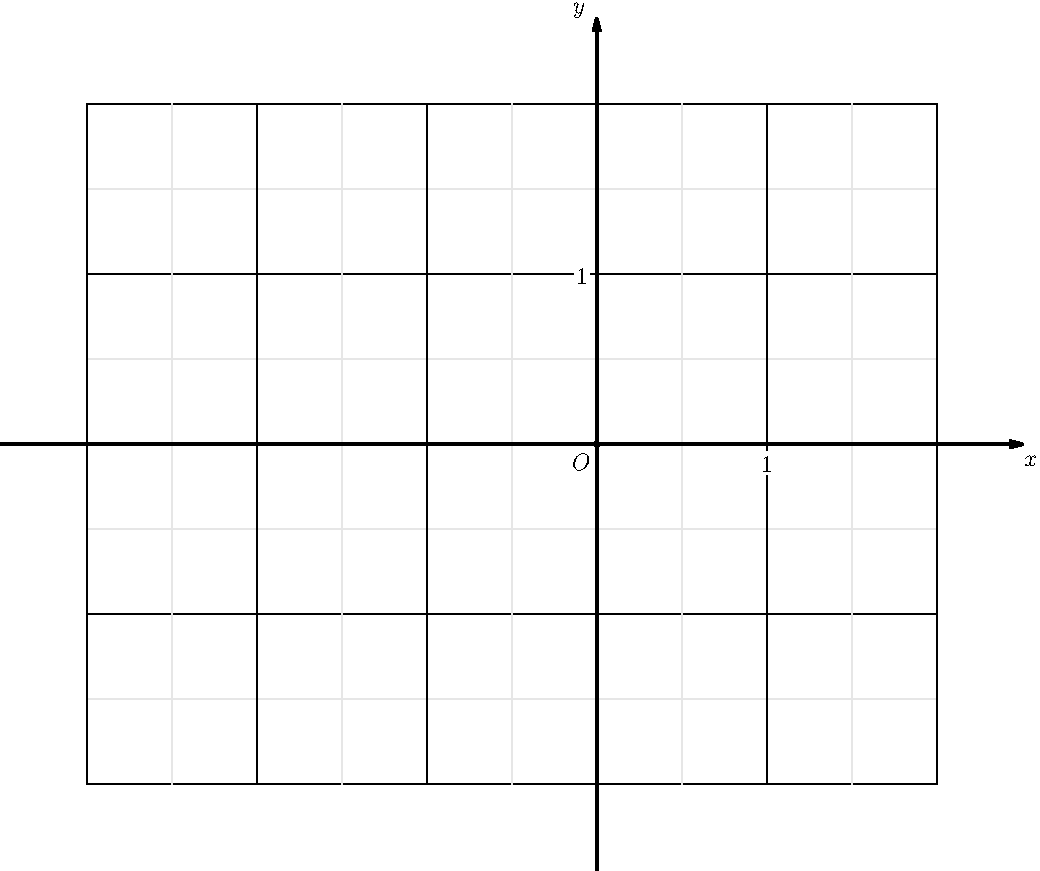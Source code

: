 import graph;
unitsize(3cm);

xlimits( -3, 2);
ylimits( -2, 2);
xaxis(BottomTop, Ticks("%",extend=true, ptick=lightgrey));
yaxis(LeftRight, Ticks("%",extend=true, ptick=lightgrey));
xequals(Label("$y$",align=2NW),0,ymin=-2.5, ymax=2.5, p=linewidth(1.5pt), Arrow(2mm));
yequals(Label("$x$",align=2SE),0,xmin=-3.5, xmax=2.5, p=linewidth(1.5pt), Arrow(2mm));
labelx(Label("$1$",UnFill), 1);
labely(Label("$1$",UnFill), 1);
labelx("$O$",0,SW);
dot((0,0));